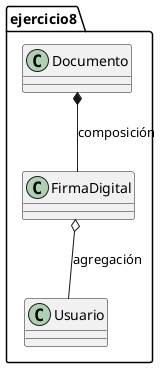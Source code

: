 @startuml
package ejercicio8 {
 class Documento
 class FirmaDigital
 class Usuario
 Documento *-- FirmaDigital : composición
 FirmaDigital o-- Usuario : agregación
}
@enduml
